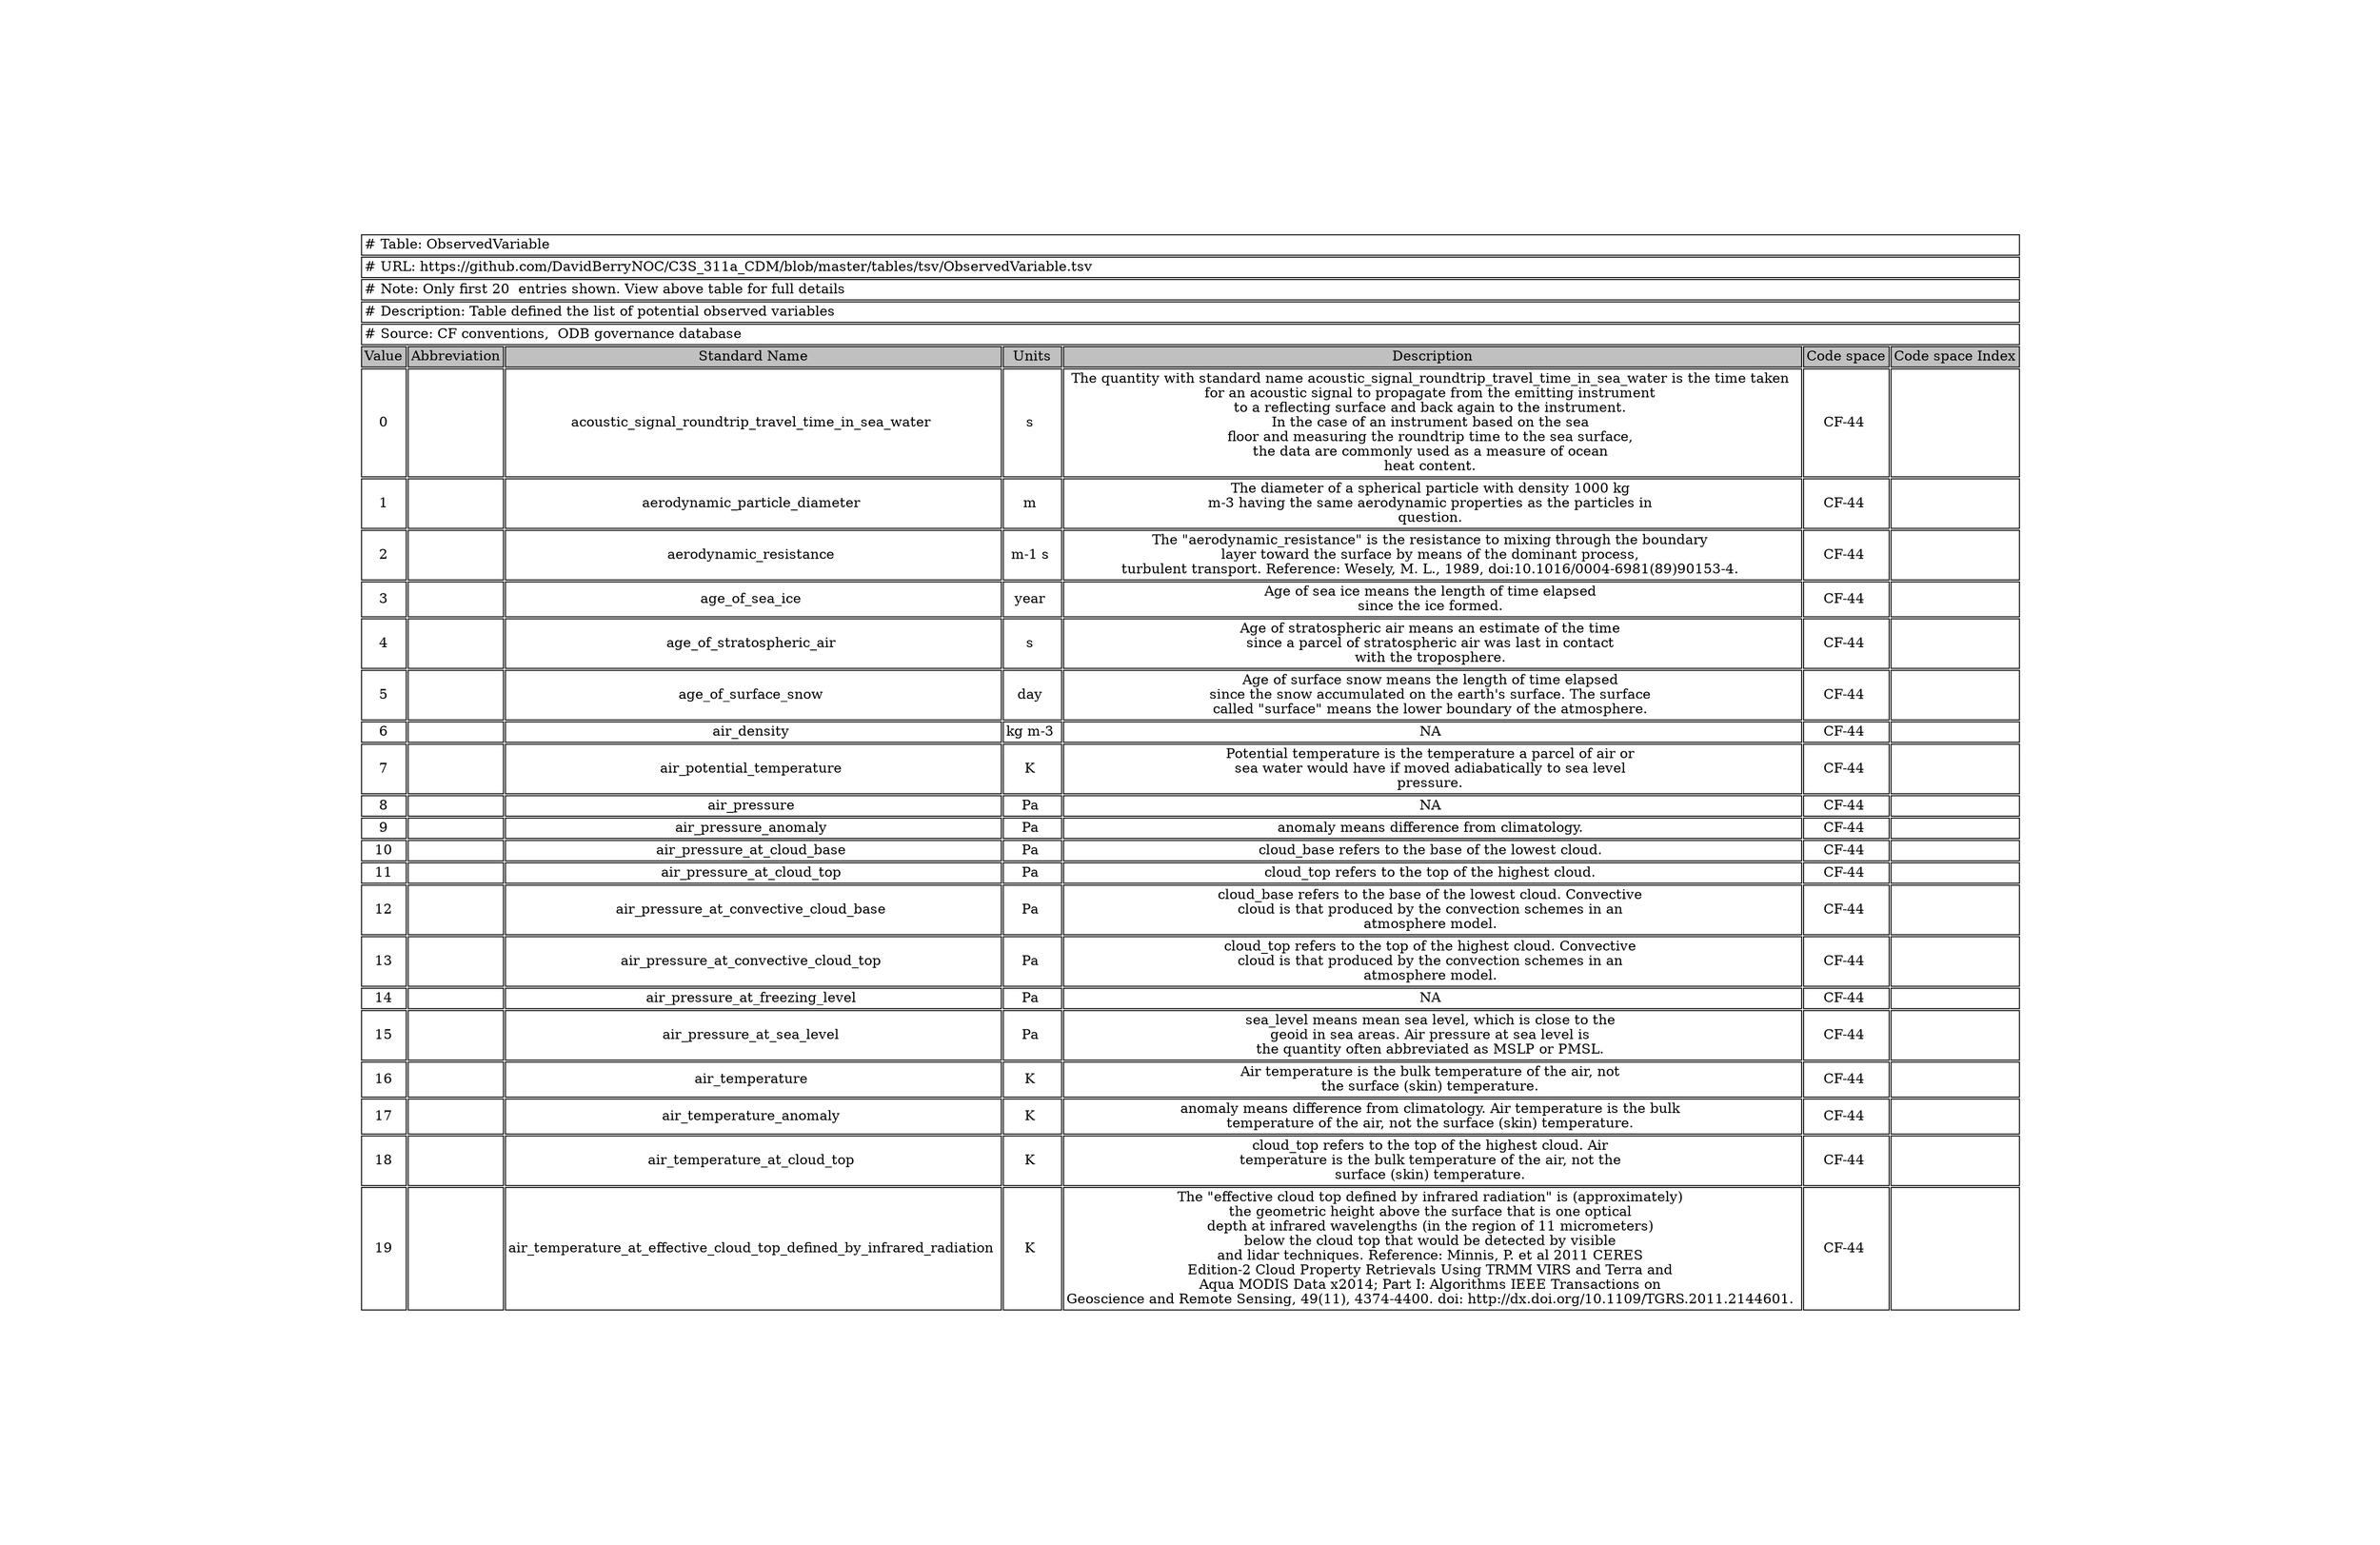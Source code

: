 digraph ObservedVariable {
node [color=white]
ObservedVariable [label=<<TABLE BORDER="0" CELLBORDER="1" CELLSPACING="2" COLOR="BLACK">
<TR><TD COLSPAN="7" ALIGN="left" PORT="head"># Table: ObservedVariable</TD></TR>
<TR><TD COLSPAN="7" ALIGN="left"># URL: https://github.com/DavidBerryNOC/C3S_311a_CDM/blob/master/tables/tsv/ObservedVariable.tsv</TD></TR>
<TR><TD COLSPAN="7" ALIGN="left"># Note: Only first 20  entries shown. View above table for full details</TD></TR>
<TR><TD ALIGN="left" COLSPAN="7"># Description: Table defined the list of potential observed variables</TD></TR>
<TR><TD ALIGN="left" COLSPAN="7"># Source: CF conventions,  ODB governance database</TD></TR>
<TR><TD BGCOLOR="GRAY">Value</TD><TD BGCOLOR="GRAY">Abbreviation</TD><TD BGCOLOR="GRAY">Standard Name</TD><TD BGCOLOR="GRAY">Units</TD><TD BGCOLOR="GRAY">Description</TD><TD BGCOLOR="GRAY">Code space</TD><TD BGCOLOR="GRAY">Code space Index</TD></TR>
<TR><TD>0</TD><TD></TD><TD>acoustic_signal_roundtrip_travel_time_in_sea_water </TD><TD>s </TD><TD>The quantity with standard name acoustic_signal_roundtrip_travel_time_in_sea_water is the time taken <BR/>for an acoustic signal to propagate from the emitting instrument <BR/>to a reflecting surface and back again to the instrument. <BR/>In the case of an instrument based on the sea <BR/>floor and measuring the roundtrip time to the sea surface, <BR/>the data are commonly used as a measure of ocean <BR/>heat content. </TD><TD>CF-44 </TD><TD></TD></TR>
<TR><TD>1</TD><TD></TD><TD>aerodynamic_particle_diameter </TD><TD>m </TD><TD>The diameter of a spherical particle with density 1000 kg <BR/>m-3 having the same aerodynamic properties as the particles in <BR/>question. </TD><TD>CF-44 </TD><TD></TD></TR>
<TR><TD>2</TD><TD></TD><TD>aerodynamic_resistance </TD><TD>m-1 s </TD><TD>The "aerodynamic_resistance" is the resistance to mixing through the boundary <BR/>layer toward the surface by means of the dominant process, <BR/>turbulent transport. Reference: Wesely, M. L., 1989, doi:10.1016/0004-6981(89)90153-4. </TD><TD>CF-44 </TD><TD></TD></TR>
<TR><TD>3</TD><TD></TD><TD>age_of_sea_ice </TD><TD>year </TD><TD>Age of sea ice means the length of time elapsed <BR/>since the ice formed. </TD><TD>CF-44 </TD><TD></TD></TR>
<TR><TD>4</TD><TD></TD><TD>age_of_stratospheric_air </TD><TD>s </TD><TD>Age of stratospheric air means an estimate of the time <BR/>since a parcel of stratospheric air was last in contact <BR/>with the troposphere. </TD><TD>CF-44 </TD><TD></TD></TR>
<TR><TD>5</TD><TD></TD><TD>age_of_surface_snow </TD><TD>day </TD><TD>Age of surface snow means the length of time elapsed <BR/>since the snow accumulated on the earth's surface. The surface <BR/>called "surface" means the lower boundary of the atmosphere. </TD><TD>CF-44 </TD><TD></TD></TR>
<TR><TD>6</TD><TD></TD><TD>air_density </TD><TD>kg m-3 </TD><TD>NA </TD><TD>CF-44 </TD><TD></TD></TR>
<TR><TD>7</TD><TD></TD><TD>air_potential_temperature </TD><TD>K </TD><TD>Potential temperature is the temperature a parcel of air or <BR/>sea water would have if moved adiabatically to sea level <BR/>pressure. </TD><TD>CF-44 </TD><TD></TD></TR>
<TR><TD>8</TD><TD></TD><TD>air_pressure </TD><TD>Pa </TD><TD>NA </TD><TD>CF-44 </TD><TD></TD></TR>
<TR><TD>9</TD><TD></TD><TD>air_pressure_anomaly </TD><TD>Pa </TD><TD>anomaly means difference from climatology. </TD><TD>CF-44 </TD><TD></TD></TR>
<TR><TD>10</TD><TD></TD><TD>air_pressure_at_cloud_base </TD><TD>Pa </TD><TD>cloud_base refers to the base of the lowest cloud. </TD><TD>CF-44 </TD><TD></TD></TR>
<TR><TD>11</TD><TD></TD><TD>air_pressure_at_cloud_top </TD><TD>Pa </TD><TD>cloud_top refers to the top of the highest cloud. </TD><TD>CF-44 </TD><TD></TD></TR>
<TR><TD>12</TD><TD></TD><TD>air_pressure_at_convective_cloud_base </TD><TD>Pa </TD><TD>cloud_base refers to the base of the lowest cloud. Convective <BR/>cloud is that produced by the convection schemes in an <BR/>atmosphere model. </TD><TD>CF-44 </TD><TD></TD></TR>
<TR><TD>13</TD><TD></TD><TD>air_pressure_at_convective_cloud_top </TD><TD>Pa </TD><TD>cloud_top refers to the top of the highest cloud. Convective <BR/>cloud is that produced by the convection schemes in an <BR/>atmosphere model. </TD><TD>CF-44 </TD><TD></TD></TR>
<TR><TD>14</TD><TD></TD><TD>air_pressure_at_freezing_level </TD><TD>Pa </TD><TD>NA </TD><TD>CF-44 </TD><TD></TD></TR>
<TR><TD>15</TD><TD></TD><TD>air_pressure_at_sea_level </TD><TD>Pa </TD><TD>sea_level means mean sea level, which is close to the <BR/>geoid in sea areas. Air pressure at sea level is <BR/>the quantity often abbreviated as MSLP or PMSL. </TD><TD>CF-44 </TD><TD></TD></TR>
<TR><TD>16</TD><TD></TD><TD>air_temperature </TD><TD>K </TD><TD>Air temperature is the bulk temperature of the air, not <BR/>the surface (skin) temperature. </TD><TD>CF-44 </TD><TD></TD></TR>
<TR><TD>17</TD><TD></TD><TD>air_temperature_anomaly </TD><TD>K </TD><TD>anomaly means difference from climatology. Air temperature is the bulk <BR/>temperature of the air, not the surface (skin) temperature. </TD><TD>CF-44 </TD><TD></TD></TR>
<TR><TD>18</TD><TD></TD><TD>air_temperature_at_cloud_top </TD><TD>K </TD><TD>cloud_top refers to the top of the highest cloud. Air <BR/>temperature is the bulk temperature of the air, not the <BR/>surface (skin) temperature. </TD><TD>CF-44 </TD><TD></TD></TR>
<TR><TD>19</TD><TD></TD><TD>air_temperature_at_effective_cloud_top_defined_by_infrared_radiation </TD><TD>K </TD><TD>The "effective cloud top defined by infrared radiation" is (approximately) <BR/>the geometric height above the surface that is one optical <BR/>depth at infrared wavelengths (in the region of 11 micrometers) <BR/>below the cloud top that would be detected by visible <BR/>and lidar techniques. Reference: Minnis, P. et al 2011 CERES <BR/>Edition-2 Cloud Property Retrievals Using TRMM VIRS and Terra and <BR/>Aqua MODIS Data x2014; Part I: Algorithms IEEE Transactions on <BR/>Geoscience and Remote Sensing, 49(11), 4374-4400. doi: http://dx.doi.org/10.1109/TGRS.2011.2144601. </TD><TD>CF-44 </TD><TD></TD></TR>
</TABLE>>];
}
